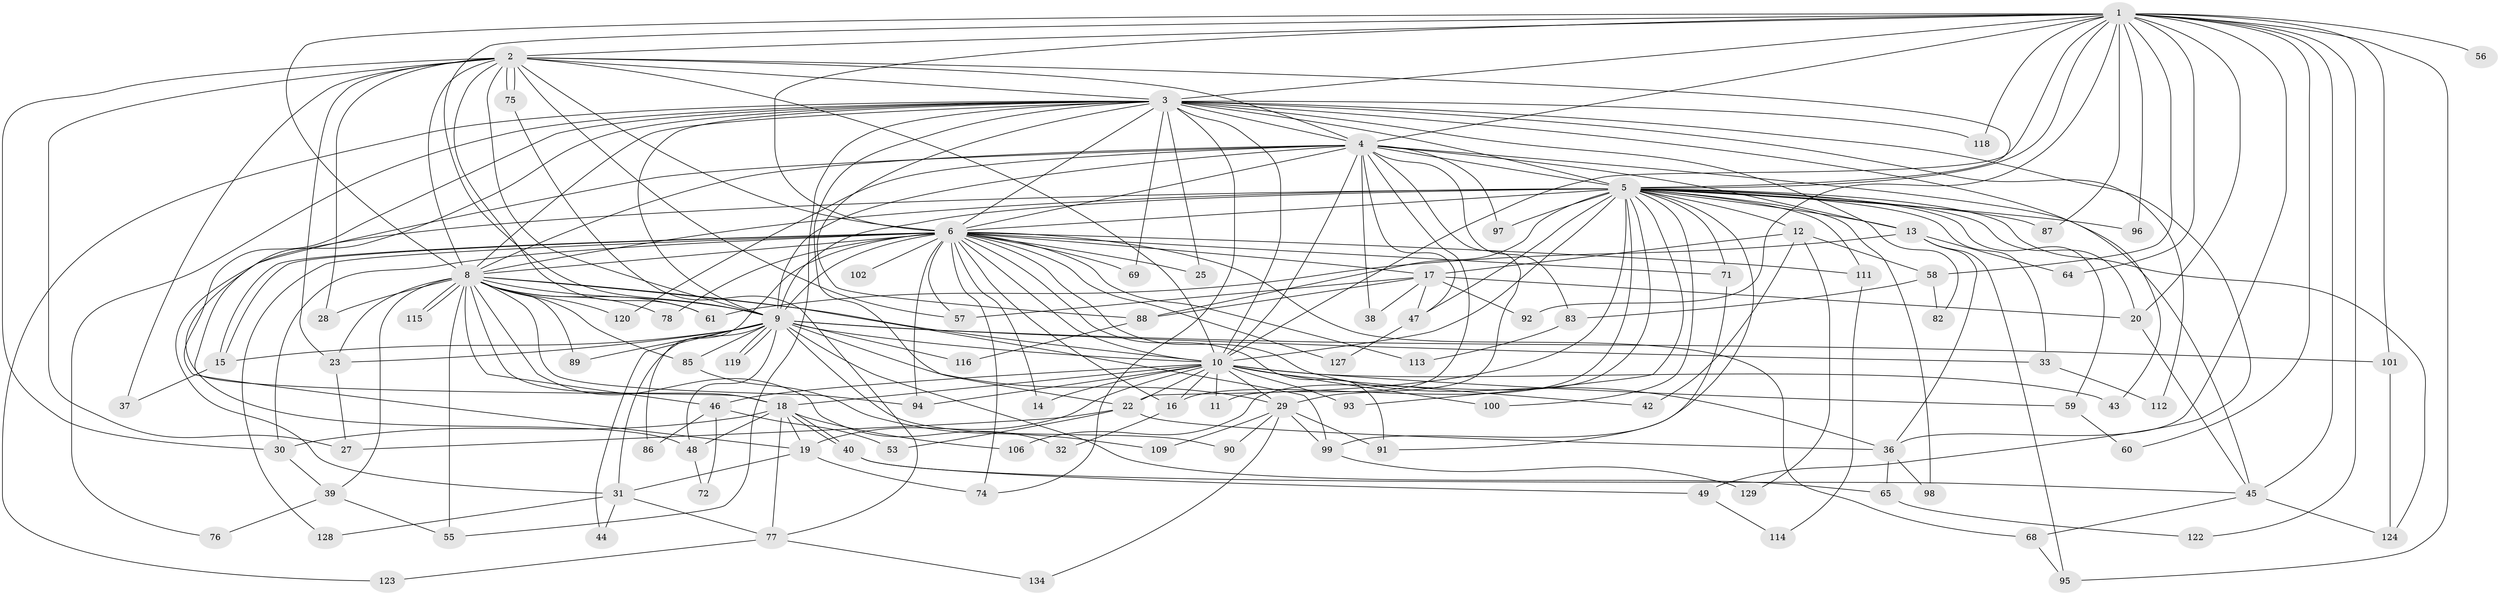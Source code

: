 // Generated by graph-tools (version 1.1) at 2025/51/02/27/25 19:51:43]
// undirected, 99 vertices, 241 edges
graph export_dot {
graph [start="1"]
  node [color=gray90,style=filled];
  1 [super="+51"];
  2 [super="+35"];
  3 [super="+21"];
  4 [super="+26"];
  5 [super="+7"];
  6 [super="+62"];
  8 [super="+41"];
  9 [super="+80"];
  10 [super="+67"];
  11;
  12;
  13 [super="+84"];
  14;
  15;
  16 [super="+34"];
  17;
  18 [super="+52"];
  19 [super="+126"];
  20 [super="+54"];
  22 [super="+24"];
  23 [super="+110"];
  25;
  27 [super="+66"];
  28;
  29 [super="+70"];
  30 [super="+107"];
  31 [super="+50"];
  32;
  33;
  36 [super="+63"];
  37;
  38;
  39;
  40 [super="+133"];
  42;
  43;
  44;
  45 [super="+81"];
  46;
  47 [super="+73"];
  48 [super="+103"];
  49;
  53;
  55 [super="+117"];
  56;
  57 [super="+104"];
  58;
  59;
  60;
  61 [super="+131"];
  64;
  65;
  68;
  69;
  71;
  72;
  74 [super="+121"];
  75;
  76;
  77 [super="+79"];
  78;
  82;
  83;
  85;
  86;
  87;
  88 [super="+130"];
  89;
  90;
  91 [super="+105"];
  92;
  93;
  94 [super="+135"];
  95 [super="+125"];
  96;
  97;
  98;
  99 [super="+108"];
  100;
  101 [super="+132"];
  102;
  106;
  109;
  111;
  112;
  113;
  114;
  115;
  116;
  118;
  119;
  120;
  122;
  123;
  124;
  127;
  128;
  129;
  134;
  1 -- 2;
  1 -- 3 [weight=2];
  1 -- 4;
  1 -- 5 [weight=2];
  1 -- 6;
  1 -- 8;
  1 -- 9;
  1 -- 10;
  1 -- 20;
  1 -- 45;
  1 -- 56 [weight=2];
  1 -- 58;
  1 -- 60;
  1 -- 64;
  1 -- 87;
  1 -- 92;
  1 -- 95;
  1 -- 96;
  1 -- 101;
  1 -- 118;
  1 -- 122;
  1 -- 36;
  2 -- 3;
  2 -- 4;
  2 -- 5 [weight=2];
  2 -- 6 [weight=2];
  2 -- 8;
  2 -- 9;
  2 -- 10;
  2 -- 27;
  2 -- 28;
  2 -- 30;
  2 -- 37;
  2 -- 61;
  2 -- 75;
  2 -- 75;
  2 -- 57;
  2 -- 23;
  3 -- 4;
  3 -- 5 [weight=2];
  3 -- 6;
  3 -- 8 [weight=2];
  3 -- 9;
  3 -- 10;
  3 -- 18;
  3 -- 19;
  3 -- 22;
  3 -- 25;
  3 -- 43;
  3 -- 55;
  3 -- 69;
  3 -- 76;
  3 -- 82;
  3 -- 112;
  3 -- 118;
  3 -- 123;
  3 -- 49;
  3 -- 88;
  3 -- 74;
  4 -- 5 [weight=2];
  4 -- 6;
  4 -- 8;
  4 -- 9 [weight=2];
  4 -- 10;
  4 -- 11;
  4 -- 13;
  4 -- 29;
  4 -- 38;
  4 -- 83;
  4 -- 97;
  4 -- 120;
  4 -- 47;
  4 -- 45;
  4 -- 48;
  5 -- 6 [weight=2];
  5 -- 8 [weight=3];
  5 -- 9 [weight=2];
  5 -- 10 [weight=3];
  5 -- 13;
  5 -- 16;
  5 -- 22;
  5 -- 71;
  5 -- 87;
  5 -- 88;
  5 -- 93;
  5 -- 96;
  5 -- 100;
  5 -- 111;
  5 -- 124;
  5 -- 12;
  5 -- 33;
  5 -- 97;
  5 -- 98;
  5 -- 99;
  5 -- 106;
  5 -- 59;
  5 -- 47;
  5 -- 31;
  5 -- 20;
  6 -- 8 [weight=2];
  6 -- 9;
  6 -- 10;
  6 -- 14;
  6 -- 15;
  6 -- 15;
  6 -- 17;
  6 -- 25;
  6 -- 30;
  6 -- 36;
  6 -- 57;
  6 -- 68;
  6 -- 69;
  6 -- 71;
  6 -- 74;
  6 -- 78;
  6 -- 86;
  6 -- 91;
  6 -- 94;
  6 -- 102 [weight=2];
  6 -- 111;
  6 -- 113;
  6 -- 127;
  6 -- 16;
  6 -- 128;
  8 -- 9;
  8 -- 10;
  8 -- 18;
  8 -- 23;
  8 -- 28;
  8 -- 32;
  8 -- 39;
  8 -- 46;
  8 -- 55;
  8 -- 78;
  8 -- 85;
  8 -- 89;
  8 -- 94;
  8 -- 99;
  8 -- 115;
  8 -- 115;
  8 -- 120;
  8 -- 61;
  9 -- 10;
  9 -- 23;
  9 -- 31;
  9 -- 33;
  9 -- 44;
  9 -- 48;
  9 -- 65;
  9 -- 85;
  9 -- 89;
  9 -- 101;
  9 -- 116;
  9 -- 119;
  9 -- 119;
  9 -- 90;
  9 -- 15;
  9 -- 29;
  10 -- 11;
  10 -- 14;
  10 -- 16;
  10 -- 19;
  10 -- 29;
  10 -- 42;
  10 -- 43;
  10 -- 46;
  10 -- 59;
  10 -- 93;
  10 -- 100;
  10 -- 22;
  10 -- 18;
  10 -- 94;
  12 -- 17;
  12 -- 42;
  12 -- 58;
  12 -- 129;
  13 -- 61;
  13 -- 64;
  13 -- 36;
  13 -- 95;
  15 -- 37;
  16 -- 32;
  17 -- 20;
  17 -- 38;
  17 -- 47;
  17 -- 57;
  17 -- 92;
  17 -- 88;
  18 -- 40;
  18 -- 40;
  18 -- 48;
  18 -- 106;
  18 -- 30;
  18 -- 19;
  18 -- 77;
  19 -- 31;
  19 -- 74;
  20 -- 45;
  22 -- 27;
  22 -- 36;
  22 -- 53;
  23 -- 27;
  29 -- 91;
  29 -- 109;
  29 -- 134;
  29 -- 90;
  29 -- 99;
  30 -- 39;
  31 -- 44;
  31 -- 128;
  31 -- 77;
  33 -- 112;
  36 -- 65;
  36 -- 98;
  39 -- 76;
  39 -- 55;
  40 -- 49;
  40 -- 45;
  45 -- 68;
  45 -- 124;
  46 -- 53;
  46 -- 72;
  46 -- 86;
  47 -- 127;
  48 -- 72;
  49 -- 114;
  58 -- 82;
  58 -- 83;
  59 -- 60;
  65 -- 122;
  68 -- 95;
  71 -- 91;
  75 -- 77;
  77 -- 123;
  77 -- 134;
  83 -- 113;
  85 -- 109;
  88 -- 116;
  99 -- 129;
  101 -- 124;
  111 -- 114;
}
